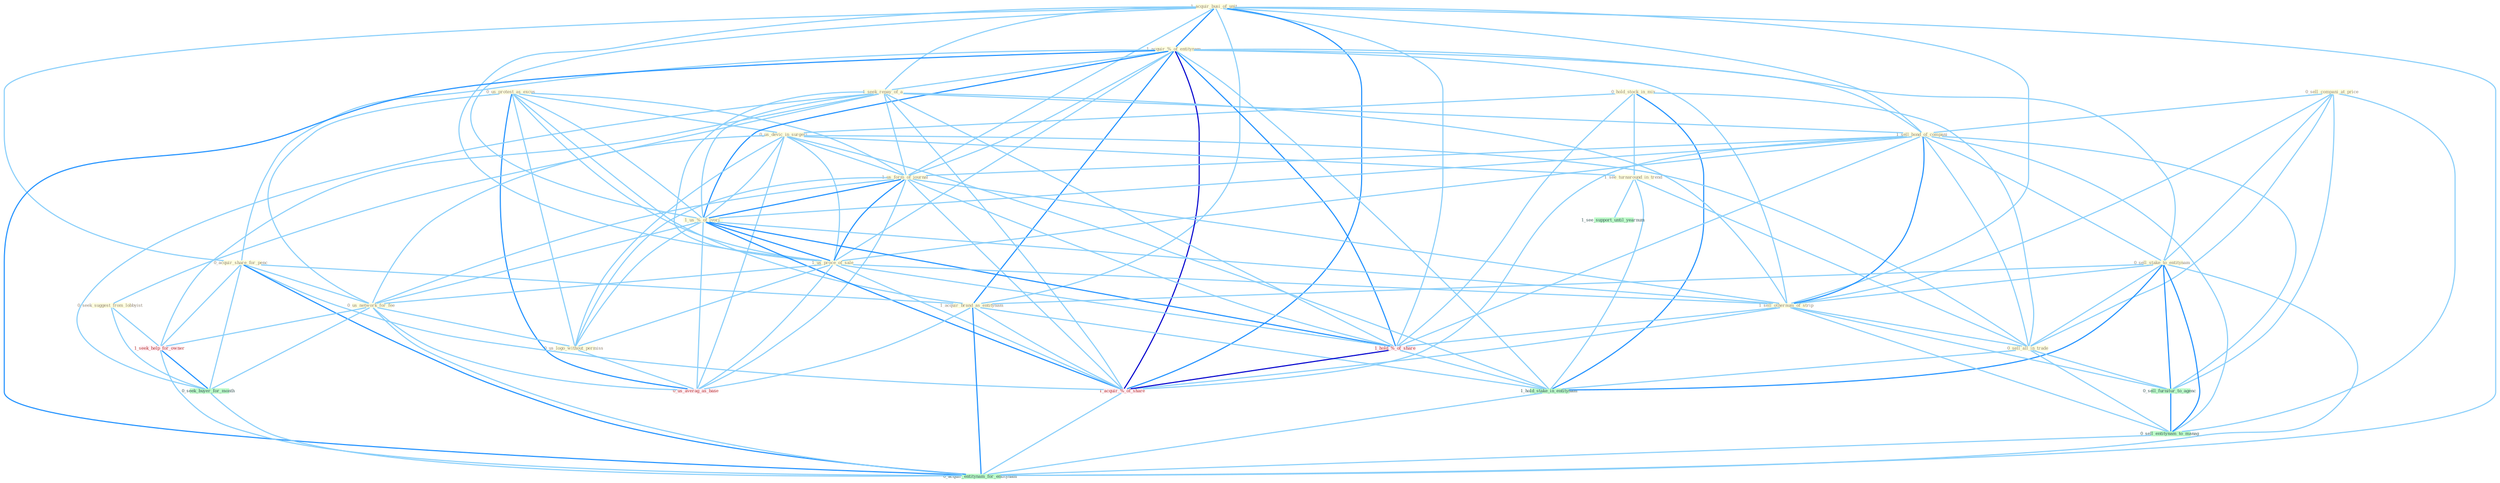 Graph G{ 
    node
    [shape=polygon,style=filled,width=.5,height=.06,color="#BDFCC9",fixedsize=true,fontsize=4,
    fontcolor="#2f4f4f"];
    {node
    [color="#ffffe0", fontcolor="#8b7d6b"] "0_us_protest_as_excus " "1_acquir_busi_of_unit " "0_hold_stock_in_mix " "1_acquir_%_of_entitynam " "1_seek_repay_of_a " "0_seek_suggest_from_lobbyist " "0_sell_compani_at_price " "0_us_devic_in_surgeri " "1_sell_bond_of_compani " "1_us_form_of_journal " "1_us_%_of_ivori " "0_sell_stake_to_entitynam " "1_see_turnaround_in_trend " "0_acquir_share_for_penc " "1_us_proce_of_sale " "1_sell_othernum_of_strip " "0_us_network_for_fee " "0_sell_all_in_trade " "1_acquir_brand_as_entitynam " "0_us_logo_without_permiss "}
{node [color="#fff0f5", fontcolor="#b22222"] "1_hold_%_of_share " "1_seek_help_for_owner " "1_acquir_%_of_share " "0_us_averag_as_base "}
edge [color="#B0E2FF"];

	"0_us_protest_as_excus " -- "0_us_devic_in_surgeri " [w="1", color="#87cefa" ];
	"0_us_protest_as_excus " -- "1_us_form_of_journal " [w="1", color="#87cefa" ];
	"0_us_protest_as_excus " -- "1_us_%_of_ivori " [w="1", color="#87cefa" ];
	"0_us_protest_as_excus " -- "1_us_proce_of_sale " [w="1", color="#87cefa" ];
	"0_us_protest_as_excus " -- "0_us_network_for_fee " [w="1", color="#87cefa" ];
	"0_us_protest_as_excus " -- "1_acquir_brand_as_entitynam " [w="1", color="#87cefa" ];
	"0_us_protest_as_excus " -- "0_us_logo_without_permiss " [w="1", color="#87cefa" ];
	"0_us_protest_as_excus " -- "0_us_averag_as_base " [w="2", color="#1e90ff" , len=0.8];
	"1_acquir_busi_of_unit " -- "1_acquir_%_of_entitynam " [w="2", color="#1e90ff" , len=0.8];
	"1_acquir_busi_of_unit " -- "1_seek_repay_of_a " [w="1", color="#87cefa" ];
	"1_acquir_busi_of_unit " -- "1_sell_bond_of_compani " [w="1", color="#87cefa" ];
	"1_acquir_busi_of_unit " -- "1_us_form_of_journal " [w="1", color="#87cefa" ];
	"1_acquir_busi_of_unit " -- "1_us_%_of_ivori " [w="1", color="#87cefa" ];
	"1_acquir_busi_of_unit " -- "0_acquir_share_for_penc " [w="1", color="#87cefa" ];
	"1_acquir_busi_of_unit " -- "1_us_proce_of_sale " [w="1", color="#87cefa" ];
	"1_acquir_busi_of_unit " -- "1_sell_othernum_of_strip " [w="1", color="#87cefa" ];
	"1_acquir_busi_of_unit " -- "1_acquir_brand_as_entitynam " [w="1", color="#87cefa" ];
	"1_acquir_busi_of_unit " -- "1_hold_%_of_share " [w="1", color="#87cefa" ];
	"1_acquir_busi_of_unit " -- "1_acquir_%_of_share " [w="2", color="#1e90ff" , len=0.8];
	"1_acquir_busi_of_unit " -- "0_acquir_entitynam_for_entitynam " [w="1", color="#87cefa" ];
	"0_hold_stock_in_mix " -- "0_us_devic_in_surgeri " [w="1", color="#87cefa" ];
	"0_hold_stock_in_mix " -- "1_see_turnaround_in_trend " [w="1", color="#87cefa" ];
	"0_hold_stock_in_mix " -- "0_sell_all_in_trade " [w="1", color="#87cefa" ];
	"0_hold_stock_in_mix " -- "1_hold_%_of_share " [w="1", color="#87cefa" ];
	"0_hold_stock_in_mix " -- "1_hold_stake_in_entitynam " [w="2", color="#1e90ff" , len=0.8];
	"1_acquir_%_of_entitynam " -- "1_seek_repay_of_a " [w="1", color="#87cefa" ];
	"1_acquir_%_of_entitynam " -- "1_sell_bond_of_compani " [w="1", color="#87cefa" ];
	"1_acquir_%_of_entitynam " -- "1_us_form_of_journal " [w="1", color="#87cefa" ];
	"1_acquir_%_of_entitynam " -- "1_us_%_of_ivori " [w="2", color="#1e90ff" , len=0.8];
	"1_acquir_%_of_entitynam " -- "0_sell_stake_to_entitynam " [w="1", color="#87cefa" ];
	"1_acquir_%_of_entitynam " -- "0_acquir_share_for_penc " [w="1", color="#87cefa" ];
	"1_acquir_%_of_entitynam " -- "1_us_proce_of_sale " [w="1", color="#87cefa" ];
	"1_acquir_%_of_entitynam " -- "1_sell_othernum_of_strip " [w="1", color="#87cefa" ];
	"1_acquir_%_of_entitynam " -- "1_acquir_brand_as_entitynam " [w="2", color="#1e90ff" , len=0.8];
	"1_acquir_%_of_entitynam " -- "1_hold_%_of_share " [w="2", color="#1e90ff" , len=0.8];
	"1_acquir_%_of_entitynam " -- "1_hold_stake_in_entitynam " [w="1", color="#87cefa" ];
	"1_acquir_%_of_entitynam " -- "1_acquir_%_of_share " [w="3", color="#0000cd" , len=0.6];
	"1_acquir_%_of_entitynam " -- "0_acquir_entitynam_for_entitynam " [w="2", color="#1e90ff" , len=0.8];
	"1_seek_repay_of_a " -- "0_seek_suggest_from_lobbyist " [w="1", color="#87cefa" ];
	"1_seek_repay_of_a " -- "1_sell_bond_of_compani " [w="1", color="#87cefa" ];
	"1_seek_repay_of_a " -- "1_us_form_of_journal " [w="1", color="#87cefa" ];
	"1_seek_repay_of_a " -- "1_us_%_of_ivori " [w="1", color="#87cefa" ];
	"1_seek_repay_of_a " -- "1_us_proce_of_sale " [w="1", color="#87cefa" ];
	"1_seek_repay_of_a " -- "1_sell_othernum_of_strip " [w="1", color="#87cefa" ];
	"1_seek_repay_of_a " -- "1_hold_%_of_share " [w="1", color="#87cefa" ];
	"1_seek_repay_of_a " -- "1_seek_help_for_owner " [w="1", color="#87cefa" ];
	"1_seek_repay_of_a " -- "0_seek_buyer_for_month " [w="1", color="#87cefa" ];
	"1_seek_repay_of_a " -- "1_acquir_%_of_share " [w="1", color="#87cefa" ];
	"0_seek_suggest_from_lobbyist " -- "1_seek_help_for_owner " [w="1", color="#87cefa" ];
	"0_seek_suggest_from_lobbyist " -- "0_seek_buyer_for_month " [w="1", color="#87cefa" ];
	"0_sell_compani_at_price " -- "1_sell_bond_of_compani " [w="1", color="#87cefa" ];
	"0_sell_compani_at_price " -- "0_sell_stake_to_entitynam " [w="1", color="#87cefa" ];
	"0_sell_compani_at_price " -- "1_sell_othernum_of_strip " [w="1", color="#87cefa" ];
	"0_sell_compani_at_price " -- "0_sell_all_in_trade " [w="1", color="#87cefa" ];
	"0_sell_compani_at_price " -- "0_sell_furnitur_to_agenc " [w="1", color="#87cefa" ];
	"0_sell_compani_at_price " -- "0_sell_entitynam_to_manag " [w="1", color="#87cefa" ];
	"0_us_devic_in_surgeri " -- "1_us_form_of_journal " [w="1", color="#87cefa" ];
	"0_us_devic_in_surgeri " -- "1_us_%_of_ivori " [w="1", color="#87cefa" ];
	"0_us_devic_in_surgeri " -- "1_see_turnaround_in_trend " [w="1", color="#87cefa" ];
	"0_us_devic_in_surgeri " -- "1_us_proce_of_sale " [w="1", color="#87cefa" ];
	"0_us_devic_in_surgeri " -- "0_us_network_for_fee " [w="1", color="#87cefa" ];
	"0_us_devic_in_surgeri " -- "0_sell_all_in_trade " [w="1", color="#87cefa" ];
	"0_us_devic_in_surgeri " -- "0_us_logo_without_permiss " [w="1", color="#87cefa" ];
	"0_us_devic_in_surgeri " -- "1_hold_stake_in_entitynam " [w="1", color="#87cefa" ];
	"0_us_devic_in_surgeri " -- "0_us_averag_as_base " [w="1", color="#87cefa" ];
	"1_sell_bond_of_compani " -- "1_us_form_of_journal " [w="1", color="#87cefa" ];
	"1_sell_bond_of_compani " -- "1_us_%_of_ivori " [w="1", color="#87cefa" ];
	"1_sell_bond_of_compani " -- "0_sell_stake_to_entitynam " [w="1", color="#87cefa" ];
	"1_sell_bond_of_compani " -- "1_us_proce_of_sale " [w="1", color="#87cefa" ];
	"1_sell_bond_of_compani " -- "1_sell_othernum_of_strip " [w="2", color="#1e90ff" , len=0.8];
	"1_sell_bond_of_compani " -- "0_sell_all_in_trade " [w="1", color="#87cefa" ];
	"1_sell_bond_of_compani " -- "1_hold_%_of_share " [w="1", color="#87cefa" ];
	"1_sell_bond_of_compani " -- "1_acquir_%_of_share " [w="1", color="#87cefa" ];
	"1_sell_bond_of_compani " -- "0_sell_furnitur_to_agenc " [w="1", color="#87cefa" ];
	"1_sell_bond_of_compani " -- "0_sell_entitynam_to_manag " [w="1", color="#87cefa" ];
	"1_us_form_of_journal " -- "1_us_%_of_ivori " [w="2", color="#1e90ff" , len=0.8];
	"1_us_form_of_journal " -- "1_us_proce_of_sale " [w="2", color="#1e90ff" , len=0.8];
	"1_us_form_of_journal " -- "1_sell_othernum_of_strip " [w="1", color="#87cefa" ];
	"1_us_form_of_journal " -- "0_us_network_for_fee " [w="1", color="#87cefa" ];
	"1_us_form_of_journal " -- "0_us_logo_without_permiss " [w="1", color="#87cefa" ];
	"1_us_form_of_journal " -- "1_hold_%_of_share " [w="1", color="#87cefa" ];
	"1_us_form_of_journal " -- "1_acquir_%_of_share " [w="1", color="#87cefa" ];
	"1_us_form_of_journal " -- "0_us_averag_as_base " [w="1", color="#87cefa" ];
	"1_us_%_of_ivori " -- "1_us_proce_of_sale " [w="2", color="#1e90ff" , len=0.8];
	"1_us_%_of_ivori " -- "1_sell_othernum_of_strip " [w="1", color="#87cefa" ];
	"1_us_%_of_ivori " -- "0_us_network_for_fee " [w="1", color="#87cefa" ];
	"1_us_%_of_ivori " -- "0_us_logo_without_permiss " [w="1", color="#87cefa" ];
	"1_us_%_of_ivori " -- "1_hold_%_of_share " [w="2", color="#1e90ff" , len=0.8];
	"1_us_%_of_ivori " -- "1_acquir_%_of_share " [w="2", color="#1e90ff" , len=0.8];
	"1_us_%_of_ivori " -- "0_us_averag_as_base " [w="1", color="#87cefa" ];
	"0_sell_stake_to_entitynam " -- "1_sell_othernum_of_strip " [w="1", color="#87cefa" ];
	"0_sell_stake_to_entitynam " -- "0_sell_all_in_trade " [w="1", color="#87cefa" ];
	"0_sell_stake_to_entitynam " -- "1_acquir_brand_as_entitynam " [w="1", color="#87cefa" ];
	"0_sell_stake_to_entitynam " -- "1_hold_stake_in_entitynam " [w="2", color="#1e90ff" , len=0.8];
	"0_sell_stake_to_entitynam " -- "0_sell_furnitur_to_agenc " [w="2", color="#1e90ff" , len=0.8];
	"0_sell_stake_to_entitynam " -- "0_sell_entitynam_to_manag " [w="2", color="#1e90ff" , len=0.8];
	"0_sell_stake_to_entitynam " -- "0_acquir_entitynam_for_entitynam " [w="1", color="#87cefa" ];
	"1_see_turnaround_in_trend " -- "0_sell_all_in_trade " [w="1", color="#87cefa" ];
	"1_see_turnaround_in_trend " -- "1_hold_stake_in_entitynam " [w="1", color="#87cefa" ];
	"1_see_turnaround_in_trend " -- "1_see_support_until_yearnum " [w="1", color="#87cefa" ];
	"0_acquir_share_for_penc " -- "0_us_network_for_fee " [w="1", color="#87cefa" ];
	"0_acquir_share_for_penc " -- "1_acquir_brand_as_entitynam " [w="1", color="#87cefa" ];
	"0_acquir_share_for_penc " -- "1_seek_help_for_owner " [w="1", color="#87cefa" ];
	"0_acquir_share_for_penc " -- "0_seek_buyer_for_month " [w="1", color="#87cefa" ];
	"0_acquir_share_for_penc " -- "1_acquir_%_of_share " [w="1", color="#87cefa" ];
	"0_acquir_share_for_penc " -- "0_acquir_entitynam_for_entitynam " [w="2", color="#1e90ff" , len=0.8];
	"1_us_proce_of_sale " -- "1_sell_othernum_of_strip " [w="1", color="#87cefa" ];
	"1_us_proce_of_sale " -- "0_us_network_for_fee " [w="1", color="#87cefa" ];
	"1_us_proce_of_sale " -- "0_us_logo_without_permiss " [w="1", color="#87cefa" ];
	"1_us_proce_of_sale " -- "1_hold_%_of_share " [w="1", color="#87cefa" ];
	"1_us_proce_of_sale " -- "1_acquir_%_of_share " [w="1", color="#87cefa" ];
	"1_us_proce_of_sale " -- "0_us_averag_as_base " [w="1", color="#87cefa" ];
	"1_sell_othernum_of_strip " -- "0_sell_all_in_trade " [w="1", color="#87cefa" ];
	"1_sell_othernum_of_strip " -- "1_hold_%_of_share " [w="1", color="#87cefa" ];
	"1_sell_othernum_of_strip " -- "1_acquir_%_of_share " [w="1", color="#87cefa" ];
	"1_sell_othernum_of_strip " -- "0_sell_furnitur_to_agenc " [w="1", color="#87cefa" ];
	"1_sell_othernum_of_strip " -- "0_sell_entitynam_to_manag " [w="1", color="#87cefa" ];
	"0_us_network_for_fee " -- "0_us_logo_without_permiss " [w="1", color="#87cefa" ];
	"0_us_network_for_fee " -- "1_seek_help_for_owner " [w="1", color="#87cefa" ];
	"0_us_network_for_fee " -- "0_seek_buyer_for_month " [w="1", color="#87cefa" ];
	"0_us_network_for_fee " -- "0_us_averag_as_base " [w="1", color="#87cefa" ];
	"0_us_network_for_fee " -- "0_acquir_entitynam_for_entitynam " [w="1", color="#87cefa" ];
	"0_sell_all_in_trade " -- "1_hold_stake_in_entitynam " [w="1", color="#87cefa" ];
	"0_sell_all_in_trade " -- "0_sell_furnitur_to_agenc " [w="1", color="#87cefa" ];
	"0_sell_all_in_trade " -- "0_sell_entitynam_to_manag " [w="1", color="#87cefa" ];
	"1_acquir_brand_as_entitynam " -- "1_hold_stake_in_entitynam " [w="1", color="#87cefa" ];
	"1_acquir_brand_as_entitynam " -- "1_acquir_%_of_share " [w="1", color="#87cefa" ];
	"1_acquir_brand_as_entitynam " -- "0_us_averag_as_base " [w="1", color="#87cefa" ];
	"1_acquir_brand_as_entitynam " -- "0_acquir_entitynam_for_entitynam " [w="2", color="#1e90ff" , len=0.8];
	"0_us_logo_without_permiss " -- "0_us_averag_as_base " [w="1", color="#87cefa" ];
	"1_hold_%_of_share " -- "1_hold_stake_in_entitynam " [w="1", color="#87cefa" ];
	"1_hold_%_of_share " -- "1_acquir_%_of_share " [w="3", color="#0000cd" , len=0.6];
	"1_hold_stake_in_entitynam " -- "0_acquir_entitynam_for_entitynam " [w="1", color="#87cefa" ];
	"1_seek_help_for_owner " -- "0_seek_buyer_for_month " [w="2", color="#1e90ff" , len=0.8];
	"1_seek_help_for_owner " -- "0_acquir_entitynam_for_entitynam " [w="1", color="#87cefa" ];
	"0_seek_buyer_for_month " -- "0_acquir_entitynam_for_entitynam " [w="1", color="#87cefa" ];
	"1_acquir_%_of_share " -- "0_acquir_entitynam_for_entitynam " [w="1", color="#87cefa" ];
	"0_sell_furnitur_to_agenc " -- "0_sell_entitynam_to_manag " [w="2", color="#1e90ff" , len=0.8];
	"0_sell_entitynam_to_manag " -- "0_acquir_entitynam_for_entitynam " [w="1", color="#87cefa" ];
}